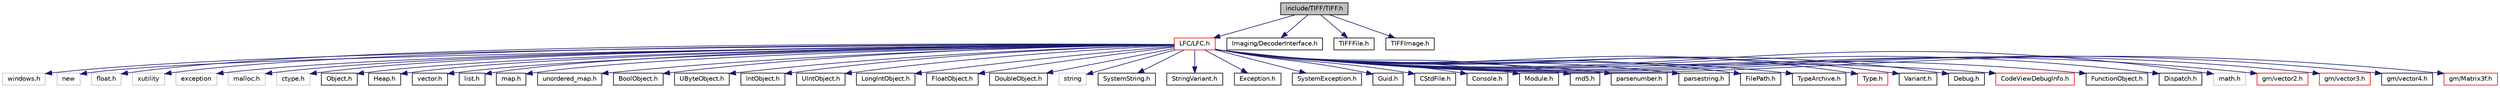 digraph G
{
  edge [fontname="Helvetica",fontsize="10",labelfontname="Helvetica",labelfontsize="10"];
  node [fontname="Helvetica",fontsize="10",shape=record];
  Node1 [label="include/TIFF/TIFF.h",height=0.2,width=0.4,color="black", fillcolor="grey75", style="filled" fontcolor="black"];
  Node1 -> Node2 [color="midnightblue",fontsize="10",style="solid",fontname="Helvetica"];
  Node2 [label="LFC/LFC.h",height=0.2,width=0.4,color="red", fillcolor="white", style="filled",URL="$_l_f_c_8h.html"];
  Node2 -> Node3 [color="midnightblue",fontsize="10",style="solid",fontname="Helvetica"];
  Node3 [label="windows.h",height=0.2,width=0.4,color="grey75", fillcolor="white", style="filled"];
  Node2 -> Node4 [color="midnightblue",fontsize="10",style="solid",fontname="Helvetica"];
  Node4 [label="new",height=0.2,width=0.4,color="grey75", fillcolor="white", style="filled"];
  Node2 -> Node5 [color="midnightblue",fontsize="10",style="solid",fontname="Helvetica"];
  Node5 [label="float.h",height=0.2,width=0.4,color="grey75", fillcolor="white", style="filled"];
  Node2 -> Node6 [color="midnightblue",fontsize="10",style="solid",fontname="Helvetica"];
  Node6 [label="xutility",height=0.2,width=0.4,color="grey75", fillcolor="white", style="filled"];
  Node2 -> Node7 [color="midnightblue",fontsize="10",style="solid",fontname="Helvetica"];
  Node7 [label="exception",height=0.2,width=0.4,color="grey75", fillcolor="white", style="filled"];
  Node2 -> Node8 [color="midnightblue",fontsize="10",style="solid",fontname="Helvetica"];
  Node8 [label="malloc.h",height=0.2,width=0.4,color="grey75", fillcolor="white", style="filled"];
  Node2 -> Node9 [color="midnightblue",fontsize="10",style="solid",fontname="Helvetica"];
  Node9 [label="ctype.h",height=0.2,width=0.4,color="grey75", fillcolor="white", style="filled"];
  Node2 -> Node10 [color="midnightblue",fontsize="10",style="solid",fontname="Helvetica"];
  Node10 [label="Object.h",height=0.2,width=0.4,color="black", fillcolor="white", style="filled",URL="$_object_8h.html"];
  Node2 -> Node11 [color="midnightblue",fontsize="10",style="solid",fontname="Helvetica"];
  Node11 [label="Heap.h",height=0.2,width=0.4,color="black", fillcolor="white", style="filled",URL="$_heap_8h.html"];
  Node2 -> Node12 [color="midnightblue",fontsize="10",style="solid",fontname="Helvetica"];
  Node12 [label="vector.h",height=0.2,width=0.4,color="black", fillcolor="white", style="filled",URL="$vector_8h.html"];
  Node2 -> Node13 [color="midnightblue",fontsize="10",style="solid",fontname="Helvetica"];
  Node13 [label="list.h",height=0.2,width=0.4,color="black", fillcolor="white", style="filled",URL="$list_8h.html"];
  Node2 -> Node14 [color="midnightblue",fontsize="10",style="solid",fontname="Helvetica"];
  Node14 [label="map.h",height=0.2,width=0.4,color="black", fillcolor="white", style="filled",URL="$map_8h.html"];
  Node2 -> Node15 [color="midnightblue",fontsize="10",style="solid",fontname="Helvetica"];
  Node15 [label="unordered_map.h",height=0.2,width=0.4,color="black", fillcolor="white", style="filled",URL="$unordered__map_8h.html"];
  Node2 -> Node16 [color="midnightblue",fontsize="10",style="solid",fontname="Helvetica"];
  Node16 [label="BoolObject.h",height=0.2,width=0.4,color="black", fillcolor="white", style="filled",URL="$_bool_object_8h.html"];
  Node2 -> Node17 [color="midnightblue",fontsize="10",style="solid",fontname="Helvetica"];
  Node17 [label="UByteObject.h",height=0.2,width=0.4,color="black", fillcolor="white", style="filled",URL="$_u_byte_object_8h.html"];
  Node2 -> Node18 [color="midnightblue",fontsize="10",style="solid",fontname="Helvetica"];
  Node18 [label="IntObject.h",height=0.2,width=0.4,color="black", fillcolor="white", style="filled",URL="$_int_object_8h.html"];
  Node2 -> Node19 [color="midnightblue",fontsize="10",style="solid",fontname="Helvetica"];
  Node19 [label="UIntObject.h",height=0.2,width=0.4,color="black", fillcolor="white", style="filled",URL="$_u_int_object_8h.html"];
  Node2 -> Node20 [color="midnightblue",fontsize="10",style="solid",fontname="Helvetica"];
  Node20 [label="LongIntObject.h",height=0.2,width=0.4,color="black", fillcolor="white", style="filled",URL="$_long_int_object_8h.html"];
  Node2 -> Node21 [color="midnightblue",fontsize="10",style="solid",fontname="Helvetica"];
  Node21 [label="FloatObject.h",height=0.2,width=0.4,color="black", fillcolor="white", style="filled",URL="$_float_object_8h.html"];
  Node2 -> Node22 [color="midnightblue",fontsize="10",style="solid",fontname="Helvetica"];
  Node22 [label="DoubleObject.h",height=0.2,width=0.4,color="black", fillcolor="white", style="filled",URL="$_double_object_8h.html"];
  Node2 -> Node23 [color="midnightblue",fontsize="10",style="solid",fontname="Helvetica"];
  Node23 [label="string",height=0.2,width=0.4,color="grey75", fillcolor="white", style="filled"];
  Node2 -> Node24 [color="midnightblue",fontsize="10",style="solid",fontname="Helvetica"];
  Node24 [label="SystemString.h",height=0.2,width=0.4,color="black", fillcolor="white", style="filled",URL="$_system_string_8h.html"];
  Node2 -> Node25 [color="midnightblue",fontsize="10",style="solid",fontname="Helvetica"];
  Node25 [label="StringVariant.h",height=0.2,width=0.4,color="black", fillcolor="white", style="filled",URL="$_string_variant_8h.html"];
  Node2 -> Node26 [color="midnightblue",fontsize="10",style="solid",fontname="Helvetica"];
  Node26 [label="Exception.h",height=0.2,width=0.4,color="black", fillcolor="white", style="filled",URL="$_exception_8h.html"];
  Node2 -> Node27 [color="midnightblue",fontsize="10",style="solid",fontname="Helvetica"];
  Node27 [label="SystemException.h",height=0.2,width=0.4,color="black", fillcolor="white", style="filled",URL="$_system_exception_8h.html"];
  Node2 -> Node28 [color="midnightblue",fontsize="10",style="solid",fontname="Helvetica"];
  Node28 [label="Guid.h",height=0.2,width=0.4,color="black", fillcolor="white", style="filled",URL="$_guid_8h.html"];
  Node2 -> Node29 [color="midnightblue",fontsize="10",style="solid",fontname="Helvetica"];
  Node29 [label="CStdFile.h",height=0.2,width=0.4,color="black", fillcolor="white", style="filled",URL="$_c_std_file_8h.html"];
  Node2 -> Node30 [color="midnightblue",fontsize="10",style="solid",fontname="Helvetica"];
  Node30 [label="Console.h",height=0.2,width=0.4,color="black", fillcolor="white", style="filled",URL="$_console_8h.html"];
  Node2 -> Node31 [color="midnightblue",fontsize="10",style="solid",fontname="Helvetica"];
  Node31 [label="Module.h",height=0.2,width=0.4,color="black", fillcolor="white", style="filled",URL="$_module_8h.html"];
  Node2 -> Node32 [color="midnightblue",fontsize="10",style="solid",fontname="Helvetica"];
  Node32 [label="md5.h",height=0.2,width=0.4,color="black", fillcolor="white", style="filled",URL="$md5_8h.html"];
  Node2 -> Node33 [color="midnightblue",fontsize="10",style="solid",fontname="Helvetica"];
  Node33 [label="parsenumber.h",height=0.2,width=0.4,color="black", fillcolor="white", style="filled",URL="$parsenumber_8h.html"];
  Node2 -> Node34 [color="midnightblue",fontsize="10",style="solid",fontname="Helvetica"];
  Node34 [label="parsestring.h",height=0.2,width=0.4,color="black", fillcolor="white", style="filled",URL="$parsestring_8h.html"];
  Node2 -> Node35 [color="midnightblue",fontsize="10",style="solid",fontname="Helvetica"];
  Node35 [label="FilePath.h",height=0.2,width=0.4,color="black", fillcolor="white", style="filled",URL="$_file_path_8h.html"];
  Node2 -> Node36 [color="midnightblue",fontsize="10",style="solid",fontname="Helvetica"];
  Node36 [label="TypeArchive.h",height=0.2,width=0.4,color="black", fillcolor="white", style="filled",URL="$_type_archive_8h.html"];
  Node2 -> Node37 [color="midnightblue",fontsize="10",style="solid",fontname="Helvetica"];
  Node37 [label="Type.h",height=0.2,width=0.4,color="red", fillcolor="white", style="filled",URL="$_type_8h.html"];
  Node2 -> Node38 [color="midnightblue",fontsize="10",style="solid",fontname="Helvetica"];
  Node38 [label="Variant.h",height=0.2,width=0.4,color="black", fillcolor="white", style="filled",URL="$_variant_8h.html"];
  Node2 -> Node39 [color="midnightblue",fontsize="10",style="solid",fontname="Helvetica"];
  Node39 [label="Debug.h",height=0.2,width=0.4,color="black", fillcolor="white", style="filled",URL="$_debug_8h.html"];
  Node2 -> Node40 [color="midnightblue",fontsize="10",style="solid",fontname="Helvetica"];
  Node40 [label="CodeViewDebugInfo.h",height=0.2,width=0.4,color="red", fillcolor="white", style="filled",URL="$_code_view_debug_info_8h.html"];
  Node2 -> Node41 [color="midnightblue",fontsize="10",style="solid",fontname="Helvetica"];
  Node41 [label="FunctionObject.h",height=0.2,width=0.4,color="black", fillcolor="white", style="filled",URL="$_function_object_8h.html"];
  Node2 -> Node42 [color="midnightblue",fontsize="10",style="solid",fontname="Helvetica"];
  Node42 [label="Dispatch.h",height=0.2,width=0.4,color="black", fillcolor="white", style="filled",URL="$_dispatch_8h.html"];
  Node2 -> Node43 [color="midnightblue",fontsize="10",style="solid",fontname="Helvetica"];
  Node43 [label="math.h",height=0.2,width=0.4,color="grey75", fillcolor="white", style="filled"];
  Node2 -> Node44 [color="midnightblue",fontsize="10",style="solid",fontname="Helvetica"];
  Node44 [label="gm/vector2.h",height=0.2,width=0.4,color="red", fillcolor="white", style="filled",URL="$vector2_8h.html"];
  Node2 -> Node45 [color="midnightblue",fontsize="10",style="solid",fontname="Helvetica"];
  Node45 [label="gm/vector3.h",height=0.2,width=0.4,color="red", fillcolor="white", style="filled",URL="$vector3_8h.html"];
  Node2 -> Node46 [color="midnightblue",fontsize="10",style="solid",fontname="Helvetica"];
  Node46 [label="gm/vector4.h",height=0.2,width=0.4,color="black", fillcolor="white", style="filled",URL="$vector4_8h.html"];
  Node2 -> Node47 [color="midnightblue",fontsize="10",style="solid",fontname="Helvetica"];
  Node47 [label="gm/Matrix3f.h",height=0.2,width=0.4,color="red", fillcolor="white", style="filled",URL="$_matrix3f_8h.html"];
  Node1 -> Node48 [color="midnightblue",fontsize="10",style="solid",fontname="Helvetica"];
  Node48 [label="Imaging/DecoderInterface.h",height=0.2,width=0.4,color="black", fillcolor="white", style="filled",URL="$_decoder_interface_8h.html"];
  Node1 -> Node49 [color="midnightblue",fontsize="10",style="solid",fontname="Helvetica"];
  Node49 [label="TIFFFile.h",height=0.2,width=0.4,color="black", fillcolor="white", style="filled",URL="$_t_i_f_f_file_8h.html"];
  Node1 -> Node50 [color="midnightblue",fontsize="10",style="solid",fontname="Helvetica"];
  Node50 [label="TIFFImage.h",height=0.2,width=0.4,color="black", fillcolor="white", style="filled",URL="$_t_i_f_f_image_8h.html"];
}
